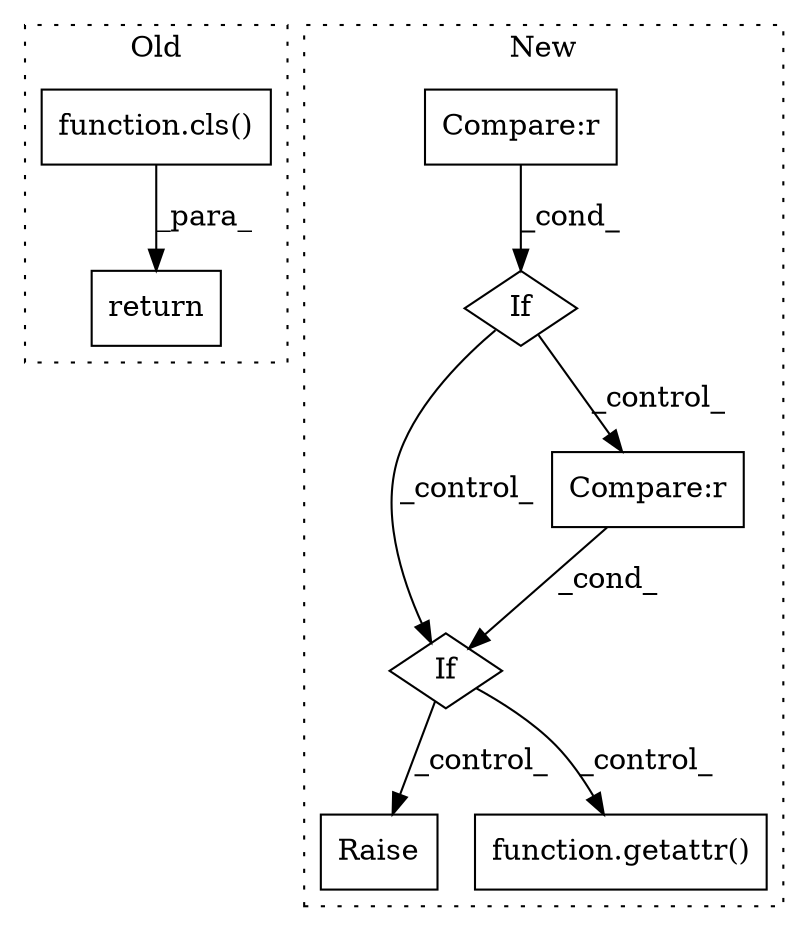 digraph G {
subgraph cluster0 {
1 [label="function.cls()" a="75" s="736,750" l="4,1" shape="box"];
3 [label="return" a="93" s="729" l="7" shape="box"];
label = "Old";
style="dotted";
}
subgraph cluster1 {
2 [label="Raise" a="91" s="1825" l="6" shape="box"];
4 [label="If" a="96" s="1540" l="3" shape="diamond"];
5 [label="function.getattr()" a="75" s="1678,1698" l="8,1" shape="box"];
6 [label="If" a="96" s="1111" l="3" shape="diamond"];
7 [label="Compare:r" a="40" s="1543" l="16" shape="box"];
8 [label="Compare:r" a="40" s="1225" l="23" shape="box"];
label = "New";
style="dotted";
}
1 -> 3 [label="_para_"];
4 -> 5 [label="_control_"];
4 -> 2 [label="_control_"];
6 -> 7 [label="_control_"];
6 -> 4 [label="_control_"];
7 -> 4 [label="_cond_"];
8 -> 6 [label="_cond_"];
}